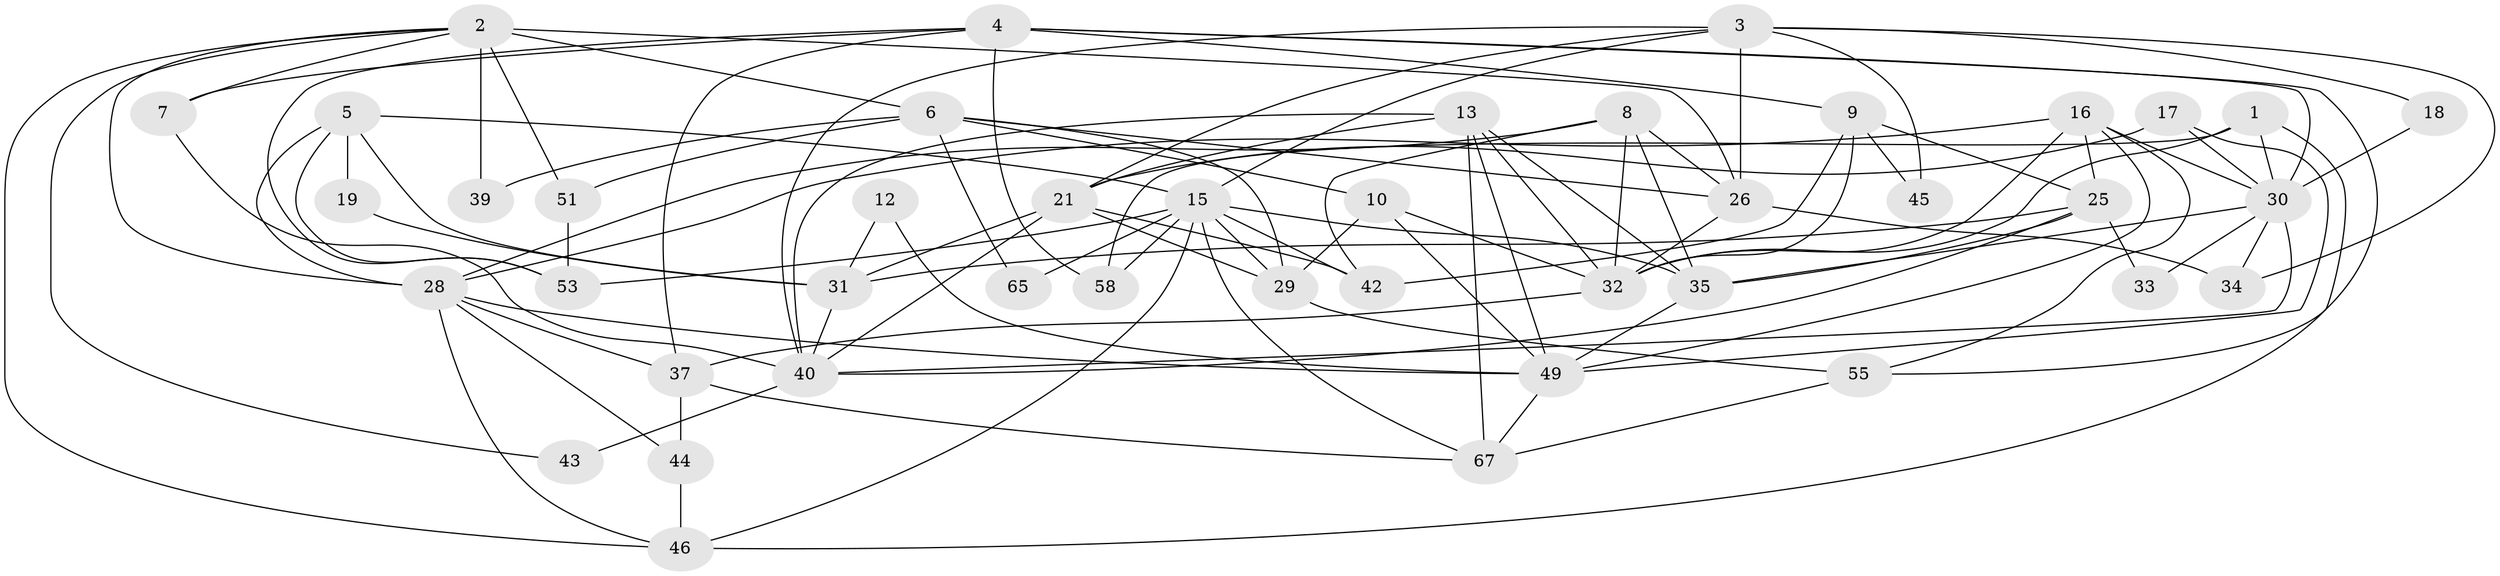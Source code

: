 // Generated by graph-tools (version 1.1) at 2025/23/03/03/25 07:23:57]
// undirected, 43 vertices, 106 edges
graph export_dot {
graph [start="1"]
  node [color=gray90,style=filled];
  1;
  2 [super="+69"];
  3 [super="+24"];
  4 [super="+11"];
  5 [super="+20"];
  6 [super="+14"];
  7 [super="+54"];
  8 [super="+50"];
  9 [super="+63"];
  10 [super="+22"];
  12;
  13;
  15 [super="+23"];
  16 [super="+68"];
  17;
  18;
  19;
  21 [super="+41"];
  25 [super="+27"];
  26 [super="+57"];
  28 [super="+64"];
  29 [super="+38"];
  30 [super="+36"];
  31 [super="+66"];
  32 [super="+59"];
  33;
  34 [super="+48"];
  35;
  37 [super="+47"];
  39;
  40 [super="+52"];
  42 [super="+56"];
  43;
  44;
  45;
  46 [super="+60"];
  49 [super="+62"];
  51;
  53 [super="+61"];
  55;
  58;
  65;
  67;
  1 -- 30;
  1 -- 32;
  1 -- 58;
  1 -- 46;
  2 -- 6 [weight=2];
  2 -- 26;
  2 -- 7;
  2 -- 43;
  2 -- 51;
  2 -- 39;
  2 -- 28;
  2 -- 46;
  3 -- 40;
  3 -- 26;
  3 -- 45;
  3 -- 15;
  3 -- 18;
  3 -- 34;
  3 -- 21;
  4 -- 58;
  4 -- 53;
  4 -- 37;
  4 -- 55;
  4 -- 30;
  4 -- 7;
  4 -- 9;
  5 -- 19 [weight=2];
  5 -- 53;
  5 -- 15;
  5 -- 28;
  5 -- 31;
  6 -- 65 [weight=2];
  6 -- 51;
  6 -- 39;
  6 -- 10 [weight=2];
  6 -- 26;
  6 -- 29;
  7 -- 40;
  8 -- 35;
  8 -- 42;
  8 -- 32;
  8 -- 26;
  8 -- 28;
  9 -- 42;
  9 -- 32;
  9 -- 45;
  9 -- 25;
  10 -- 49;
  10 -- 32;
  10 -- 29;
  12 -- 49;
  12 -- 31;
  13 -- 35;
  13 -- 21;
  13 -- 67;
  13 -- 40;
  13 -- 49;
  13 -- 32;
  15 -- 46;
  15 -- 35;
  15 -- 58;
  15 -- 65;
  15 -- 29;
  15 -- 67;
  15 -- 42;
  15 -- 53;
  16 -- 49;
  16 -- 30;
  16 -- 32;
  16 -- 25;
  16 -- 55;
  16 -- 28;
  17 -- 21;
  17 -- 30;
  17 -- 49;
  18 -- 30;
  19 -- 31;
  21 -- 40;
  21 -- 29;
  21 -- 42;
  21 -- 31;
  25 -- 35;
  25 -- 31;
  25 -- 33;
  25 -- 40;
  26 -- 32;
  26 -- 34;
  28 -- 37;
  28 -- 44;
  28 -- 49;
  28 -- 46;
  29 -- 55;
  30 -- 34 [weight=2];
  30 -- 40;
  30 -- 33;
  30 -- 35;
  31 -- 40;
  32 -- 37;
  35 -- 49;
  37 -- 44 [weight=2];
  37 -- 67;
  40 -- 43;
  44 -- 46;
  49 -- 67;
  51 -- 53;
  55 -- 67;
}
